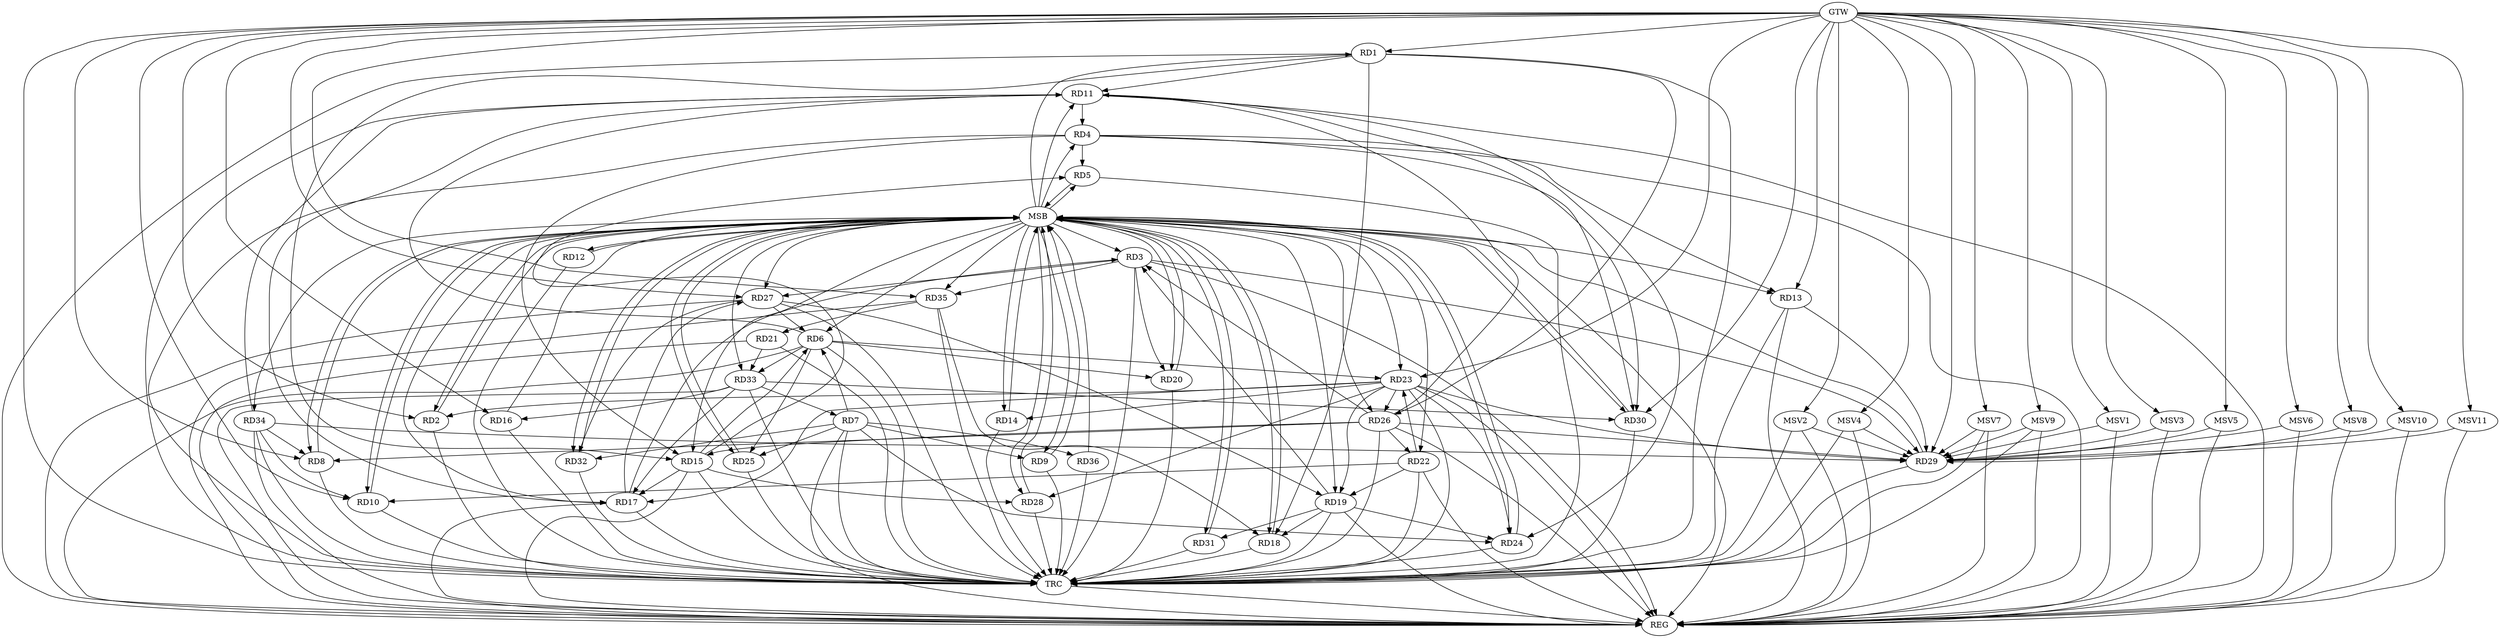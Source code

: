 strict digraph G {
  RD1 [ label="RD1" ];
  RD2 [ label="RD2" ];
  RD3 [ label="RD3" ];
  RD4 [ label="RD4" ];
  RD5 [ label="RD5" ];
  RD6 [ label="RD6" ];
  RD7 [ label="RD7" ];
  RD8 [ label="RD8" ];
  RD9 [ label="RD9" ];
  RD10 [ label="RD10" ];
  RD11 [ label="RD11" ];
  RD12 [ label="RD12" ];
  RD13 [ label="RD13" ];
  RD14 [ label="RD14" ];
  RD15 [ label="RD15" ];
  RD16 [ label="RD16" ];
  RD17 [ label="RD17" ];
  RD18 [ label="RD18" ];
  RD19 [ label="RD19" ];
  RD20 [ label="RD20" ];
  RD21 [ label="RD21" ];
  RD22 [ label="RD22" ];
  RD23 [ label="RD23" ];
  RD24 [ label="RD24" ];
  RD25 [ label="RD25" ];
  RD26 [ label="RD26" ];
  RD27 [ label="RD27" ];
  RD28 [ label="RD28" ];
  RD29 [ label="RD29" ];
  RD30 [ label="RD30" ];
  RD31 [ label="RD31" ];
  RD32 [ label="RD32" ];
  RD33 [ label="RD33" ];
  RD34 [ label="RD34" ];
  RD35 [ label="RD35" ];
  RD36 [ label="RD36" ];
  GTW [ label="GTW" ];
  REG [ label="REG" ];
  MSB [ label="MSB" ];
  TRC [ label="TRC" ];
  MSV1 [ label="MSV1" ];
  MSV2 [ label="MSV2" ];
  MSV3 [ label="MSV3" ];
  MSV4 [ label="MSV4" ];
  MSV5 [ label="MSV5" ];
  MSV6 [ label="MSV6" ];
  MSV7 [ label="MSV7" ];
  MSV8 [ label="MSV8" ];
  MSV9 [ label="MSV9" ];
  MSV10 [ label="MSV10" ];
  MSV11 [ label="MSV11" ];
  RD1 -> RD11;
  RD1 -> RD15;
  RD1 -> RD18;
  RD1 -> RD26;
  RD23 -> RD2;
  RD17 -> RD3;
  RD19 -> RD3;
  RD3 -> RD20;
  RD26 -> RD3;
  RD3 -> RD27;
  RD3 -> RD29;
  RD3 -> RD35;
  RD4 -> RD5;
  RD11 -> RD4;
  RD4 -> RD13;
  RD4 -> RD15;
  RD4 -> RD30;
  RD15 -> RD5;
  RD7 -> RD6;
  RD6 -> RD11;
  RD15 -> RD6;
  RD6 -> RD20;
  RD6 -> RD23;
  RD6 -> RD25;
  RD27 -> RD6;
  RD6 -> RD33;
  RD7 -> RD9;
  RD7 -> RD24;
  RD7 -> RD25;
  RD7 -> RD32;
  RD33 -> RD7;
  RD7 -> RD36;
  RD26 -> RD8;
  RD34 -> RD8;
  RD22 -> RD10;
  RD34 -> RD10;
  RD11 -> RD17;
  RD11 -> RD24;
  RD26 -> RD11;
  RD11 -> RD30;
  RD34 -> RD11;
  RD13 -> RD29;
  RD23 -> RD14;
  RD15 -> RD17;
  RD26 -> RD15;
  RD15 -> RD28;
  RD33 -> RD16;
  RD23 -> RD17;
  RD17 -> RD27;
  RD33 -> RD17;
  RD19 -> RD18;
  RD35 -> RD18;
  RD22 -> RD19;
  RD23 -> RD19;
  RD19 -> RD24;
  RD27 -> RD19;
  RD19 -> RD31;
  RD21 -> RD33;
  RD35 -> RD21;
  RD22 -> RD23;
  RD26 -> RD22;
  RD23 -> RD24;
  RD23 -> RD26;
  RD23 -> RD28;
  RD23 -> RD29;
  RD26 -> RD29;
  RD27 -> RD32;
  RD34 -> RD29;
  RD33 -> RD30;
  GTW -> RD27;
  GTW -> RD30;
  GTW -> RD35;
  GTW -> RD1;
  GTW -> RD23;
  GTW -> RD2;
  GTW -> RD29;
  GTW -> RD16;
  GTW -> RD8;
  GTW -> RD10;
  GTW -> RD13;
  RD1 -> REG;
  RD3 -> REG;
  RD4 -> REG;
  RD6 -> REG;
  RD7 -> REG;
  RD11 -> REG;
  RD13 -> REG;
  RD15 -> REG;
  RD17 -> REG;
  RD19 -> REG;
  RD21 -> REG;
  RD22 -> REG;
  RD23 -> REG;
  RD26 -> REG;
  RD27 -> REG;
  RD33 -> REG;
  RD34 -> REG;
  RD35 -> REG;
  RD2 -> MSB;
  MSB -> RD3;
  MSB -> RD4;
  MSB -> RD17;
  MSB -> RD24;
  MSB -> RD31;
  MSB -> RD32;
  MSB -> REG;
  RD5 -> MSB;
  MSB -> RD2;
  MSB -> RD6;
  MSB -> RD28;
  MSB -> RD33;
  MSB -> RD34;
  RD8 -> MSB;
  MSB -> RD14;
  MSB -> RD22;
  RD9 -> MSB;
  MSB -> RD11;
  RD10 -> MSB;
  MSB -> RD25;
  RD12 -> MSB;
  MSB -> RD8;
  MSB -> RD13;
  MSB -> RD26;
  MSB -> RD30;
  RD14 -> MSB;
  RD16 -> MSB;
  MSB -> RD5;
  MSB -> RD9;
  MSB -> RD35;
  RD18 -> MSB;
  MSB -> RD23;
  RD20 -> MSB;
  MSB -> RD15;
  RD24 -> MSB;
  RD25 -> MSB;
  RD28 -> MSB;
  MSB -> RD12;
  MSB -> RD20;
  RD29 -> MSB;
  MSB -> RD27;
  RD30 -> MSB;
  MSB -> RD1;
  RD31 -> MSB;
  MSB -> RD18;
  RD32 -> MSB;
  RD36 -> MSB;
  MSB -> RD10;
  MSB -> RD19;
  RD1 -> TRC;
  RD2 -> TRC;
  RD3 -> TRC;
  RD4 -> TRC;
  RD5 -> TRC;
  RD6 -> TRC;
  RD7 -> TRC;
  RD8 -> TRC;
  RD9 -> TRC;
  RD10 -> TRC;
  RD11 -> TRC;
  RD12 -> TRC;
  RD13 -> TRC;
  RD14 -> TRC;
  RD15 -> TRC;
  RD16 -> TRC;
  RD17 -> TRC;
  RD18 -> TRC;
  RD19 -> TRC;
  RD20 -> TRC;
  RD21 -> TRC;
  RD22 -> TRC;
  RD23 -> TRC;
  RD24 -> TRC;
  RD25 -> TRC;
  RD26 -> TRC;
  RD27 -> TRC;
  RD28 -> TRC;
  RD29 -> TRC;
  RD30 -> TRC;
  RD31 -> TRC;
  RD32 -> TRC;
  RD33 -> TRC;
  RD34 -> TRC;
  RD35 -> TRC;
  RD36 -> TRC;
  GTW -> TRC;
  TRC -> REG;
  MSV1 -> RD29;
  GTW -> MSV1;
  MSV1 -> REG;
  MSV2 -> RD29;
  GTW -> MSV2;
  MSV2 -> REG;
  MSV2 -> TRC;
  MSV3 -> RD29;
  MSV4 -> RD29;
  GTW -> MSV3;
  MSV3 -> REG;
  GTW -> MSV4;
  MSV4 -> REG;
  MSV4 -> TRC;
  MSV5 -> RD29;
  GTW -> MSV5;
  MSV5 -> REG;
  MSV6 -> RD29;
  GTW -> MSV6;
  MSV6 -> REG;
  MSV7 -> RD29;
  GTW -> MSV7;
  MSV7 -> REG;
  MSV7 -> TRC;
  MSV8 -> RD29;
  GTW -> MSV8;
  MSV8 -> REG;
  MSV9 -> RD29;
  GTW -> MSV9;
  MSV9 -> REG;
  MSV9 -> TRC;
  MSV10 -> RD29;
  MSV11 -> RD29;
  GTW -> MSV10;
  MSV10 -> REG;
  GTW -> MSV11;
  MSV11 -> REG;
}
